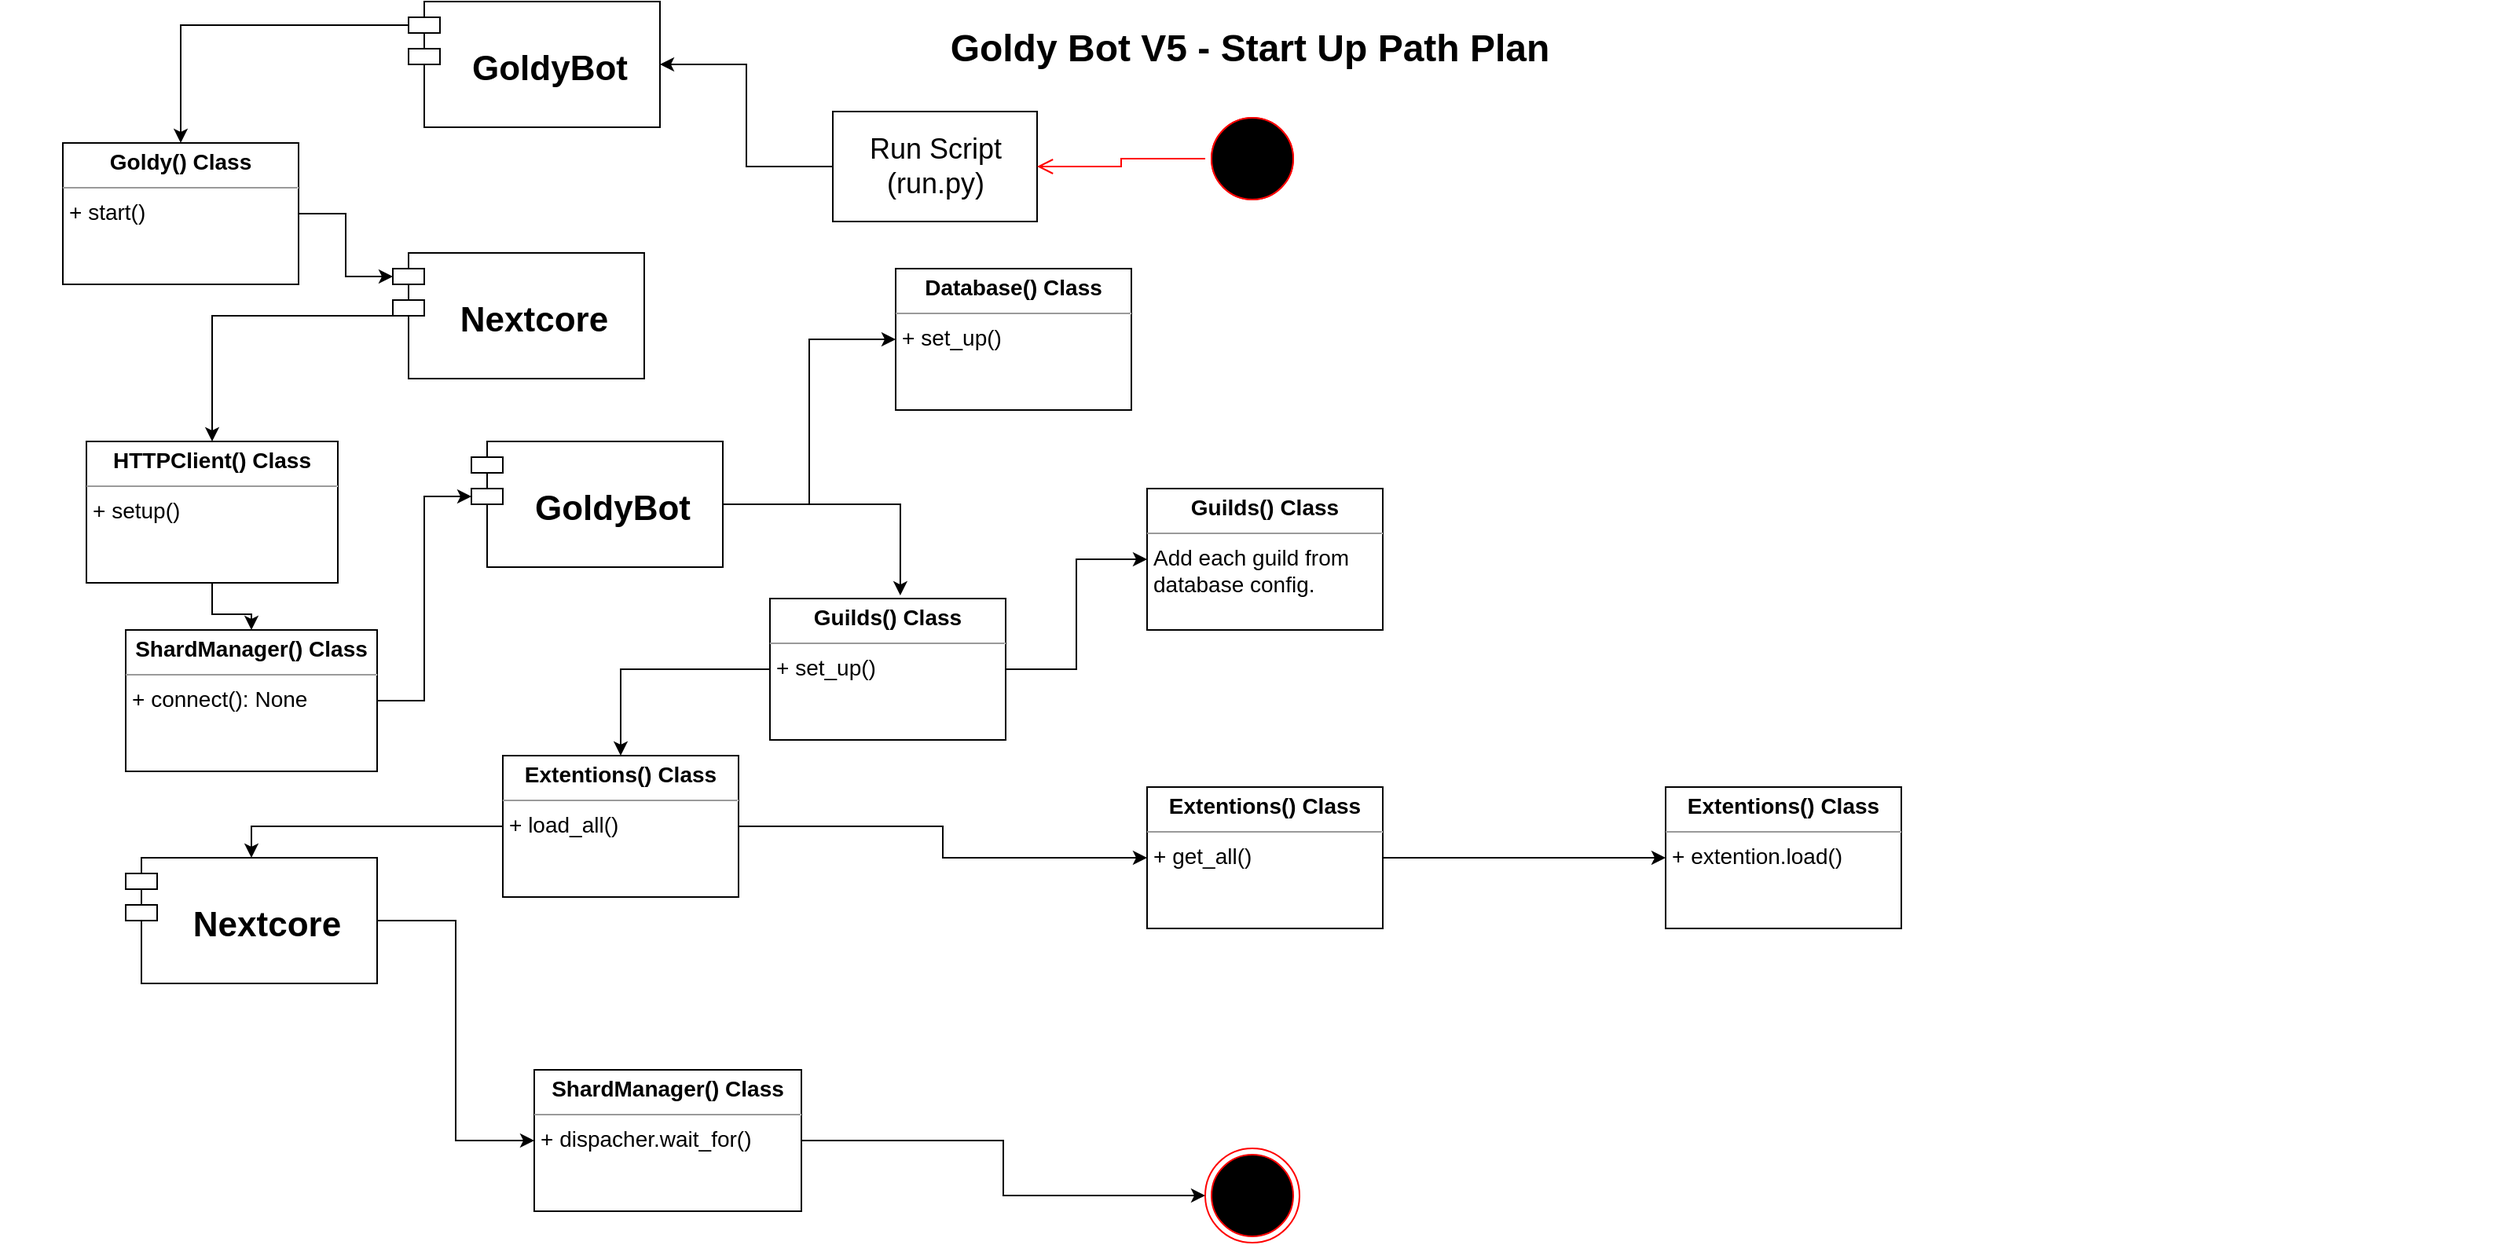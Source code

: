 <mxfile version="20.8.16" type="device"><diagram name="Page-1" id="74b105a0-9070-1c63-61bc-23e55f88626e"><mxGraphModel dx="1434" dy="844" grid="1" gridSize="10" guides="1" tooltips="1" connect="1" arrows="1" fold="1" page="1" pageScale="1.5" pageWidth="1169" pageHeight="826" background="none" math="0" shadow="0"><root><mxCell id="0" style=";html=1;"/><mxCell id="1" style=";html=1;" parent="0"/><mxCell id="10b056a9c633e61c-30" value="Goldy Bot V5 - Start Up Path Plan" style="text;strokeColor=none;fillColor=none;html=1;fontSize=24;fontStyle=1;verticalAlign=middle;align=center;" parent="1" vertex="1"><mxGeometry x="80" y="40" width="1590" height="40" as="geometry"/></mxCell><mxCell id="Bd6YmMj_mtQxCxiY4UJX-10" style="edgeStyle=orthogonalEdgeStyle;rounded=0;orthogonalLoop=1;jettySize=auto;html=1;entryX=0;entryY=0;entryDx=0;entryDy=15;entryPerimeter=0;fontSize=22;" parent="1" source="Bd6YmMj_mtQxCxiY4UJX-4" target="Bd6YmMj_mtQxCxiY4UJX-8" edge="1"><mxGeometry relative="1" as="geometry"/></mxCell><mxCell id="Bd6YmMj_mtQxCxiY4UJX-4" value="&lt;p style=&quot;margin: 4px 0px 0px; text-align: center; font-size: 14px;&quot;&gt;&lt;b style=&quot;&quot;&gt;&lt;font style=&quot;font-size: 14px;&quot;&gt;Goldy() Class&lt;/font&gt;&lt;/b&gt;&lt;/p&gt;&lt;hr style=&quot;font-size: 14px;&quot; size=&quot;1&quot;&gt;&lt;p style=&quot;margin: 0px 0px 0px 4px; font-size: 14px;&quot;&gt;&lt;font style=&quot;font-size: 14px;&quot;&gt;+ start()&lt;/font&gt;&lt;/p&gt;" style="verticalAlign=top;align=left;overflow=fill;fontSize=12;fontFamily=Helvetica;html=1;" parent="1" vertex="1"><mxGeometry x="120" y="120" width="150" height="90" as="geometry"/></mxCell><mxCell id="Bd6YmMj_mtQxCxiY4UJX-30" style="edgeStyle=orthogonalEdgeStyle;rounded=0;orthogonalLoop=1;jettySize=auto;html=1;entryX=1;entryY=0.5;entryDx=0;entryDy=0;fontSize=22;" parent="1" source="Bd6YmMj_mtQxCxiY4UJX-6" target="Bd6YmMj_mtQxCxiY4UJX-29" edge="1"><mxGeometry relative="1" as="geometry"/></mxCell><mxCell id="Bd6YmMj_mtQxCxiY4UJX-6" value="&lt;font style=&quot;font-size: 18px;&quot;&gt;Run Script&lt;br&gt;(run.py)&lt;/font&gt;" style="html=1;" parent="1" vertex="1"><mxGeometry x="610" y="100" width="130" height="70" as="geometry"/></mxCell><mxCell id="Bd6YmMj_mtQxCxiY4UJX-28" style="edgeStyle=orthogonalEdgeStyle;rounded=0;orthogonalLoop=1;jettySize=auto;html=1;fontSize=22;" parent="1" source="Bd6YmMj_mtQxCxiY4UJX-8" target="Bd6YmMj_mtQxCxiY4UJX-12" edge="1"><mxGeometry relative="1" as="geometry"/></mxCell><mxCell id="Bd6YmMj_mtQxCxiY4UJX-8" value="Nextcore" style="shape=module;align=left;spacingLeft=20;align=center;verticalAlign=middle;fontSize=22;fontStyle=1" parent="1" vertex="1"><mxGeometry x="330" y="190" width="160" height="80" as="geometry"/></mxCell><mxCell id="Bd6YmMj_mtQxCxiY4UJX-25" style="edgeStyle=orthogonalEdgeStyle;rounded=0;orthogonalLoop=1;jettySize=auto;html=1;fontSize=22;" parent="1" source="Bd6YmMj_mtQxCxiY4UJX-12" target="Bd6YmMj_mtQxCxiY4UJX-24" edge="1"><mxGeometry relative="1" as="geometry"/></mxCell><mxCell id="Bd6YmMj_mtQxCxiY4UJX-12" value="&lt;p style=&quot;margin: 4px 0px 0px; text-align: center; font-size: 14px;&quot;&gt;&lt;b style=&quot;&quot;&gt;&lt;font style=&quot;font-size: 14px;&quot;&gt;HTTPClient() Class&lt;/font&gt;&lt;/b&gt;&lt;/p&gt;&lt;hr style=&quot;font-size: 14px;&quot; size=&quot;1&quot;&gt;&lt;p style=&quot;margin: 0px 0px 0px 4px; font-size: 14px;&quot;&gt;&lt;font style=&quot;font-size: 14px;&quot;&gt;+&amp;nbsp;setup&lt;span style=&quot;background-color: initial;&quot;&gt;()&lt;/span&gt;&lt;/font&gt;&lt;/p&gt;" style="verticalAlign=top;align=left;overflow=fill;fontSize=12;fontFamily=Helvetica;html=1;" parent="1" vertex="1"><mxGeometry x="135" y="310" width="160" height="90" as="geometry"/></mxCell><mxCell id="Bd6YmMj_mtQxCxiY4UJX-20" value="&lt;font size=&quot;1&quot; style=&quot;&quot;&gt;&lt;b style=&quot;font-size: 14px;&quot;&gt;Start&lt;/b&gt;&lt;/font&gt;" style="ellipse;html=1;shape=startState;fillColor=#000000;strokeColor=#ff0000;fontSize=22;align=center;" parent="1" vertex="1"><mxGeometry x="847" y="100" width="60" height="60" as="geometry"/></mxCell><mxCell id="Bd6YmMj_mtQxCxiY4UJX-21" value="" style="edgeStyle=orthogonalEdgeStyle;html=1;verticalAlign=bottom;endArrow=open;endSize=8;strokeColor=#ff0000;rounded=0;fontSize=22;" parent="1" source="Bd6YmMj_mtQxCxiY4UJX-20" target="Bd6YmMj_mtQxCxiY4UJX-6" edge="1"><mxGeometry relative="1" as="geometry"><mxPoint x="840" y="240" as="targetPoint"/></mxGeometry></mxCell><mxCell id="FpDTwGy3MXFoRG6JCVFw-7" style="edgeStyle=orthogonalEdgeStyle;rounded=0;orthogonalLoop=1;jettySize=auto;html=1;entryX=0;entryY=0;entryDx=0;entryDy=35;entryPerimeter=0;" edge="1" parent="1" source="Bd6YmMj_mtQxCxiY4UJX-24" target="FpDTwGy3MXFoRG6JCVFw-1"><mxGeometry relative="1" as="geometry"/></mxCell><mxCell id="Bd6YmMj_mtQxCxiY4UJX-24" value="&lt;p style=&quot;margin: 4px 0px 0px; text-align: center; font-size: 14px;&quot;&gt;&lt;b style=&quot;&quot;&gt;&lt;font style=&quot;font-size: 14px;&quot;&gt;ShardManager() Class&lt;/font&gt;&lt;/b&gt;&lt;/p&gt;&lt;hr style=&quot;font-size: 14px;&quot; size=&quot;1&quot;&gt;&lt;p style=&quot;margin: 0px 0px 0px 4px; font-size: 14px;&quot;&gt;&lt;font style=&quot;font-size: 14px;&quot;&gt;+ connect&lt;span style=&quot;background-color: initial;&quot;&gt;(): None&lt;/span&gt;&lt;/font&gt;&lt;/p&gt;" style="verticalAlign=top;align=left;overflow=fill;fontSize=12;fontFamily=Helvetica;html=1;" parent="1" vertex="1"><mxGeometry x="160" y="430" width="160" height="90" as="geometry"/></mxCell><mxCell id="Bd6YmMj_mtQxCxiY4UJX-34" style="edgeStyle=orthogonalEdgeStyle;rounded=0;orthogonalLoop=1;jettySize=auto;html=1;exitX=0;exitY=0;exitDx=0;exitDy=15;exitPerimeter=0;entryX=0.5;entryY=0;entryDx=0;entryDy=0;fontSize=14;" parent="1" source="Bd6YmMj_mtQxCxiY4UJX-29" target="Bd6YmMj_mtQxCxiY4UJX-4" edge="1"><mxGeometry relative="1" as="geometry"/></mxCell><mxCell id="Bd6YmMj_mtQxCxiY4UJX-29" value="GoldyBot" style="shape=module;align=left;spacingLeft=20;align=center;verticalAlign=middle;fontSize=22;fontStyle=1" parent="1" vertex="1"><mxGeometry x="340" y="30" width="160" height="80" as="geometry"/></mxCell><mxCell id="FpDTwGy3MXFoRG6JCVFw-19" style="edgeStyle=orthogonalEdgeStyle;rounded=0;orthogonalLoop=1;jettySize=auto;html=1;fontSize=14;" edge="1" parent="1" source="Bd6YmMj_mtQxCxiY4UJX-32" target="FpDTwGy3MXFoRG6JCVFw-18"><mxGeometry relative="1" as="geometry"/></mxCell><mxCell id="Bd6YmMj_mtQxCxiY4UJX-32" value="&lt;p style=&quot;margin: 4px 0px 0px; text-align: center; font-size: 14px;&quot;&gt;&lt;b style=&quot;&quot;&gt;&lt;font style=&quot;font-size: 14px;&quot;&gt;ShardManager() Class&lt;/font&gt;&lt;/b&gt;&lt;/p&gt;&lt;hr style=&quot;font-size: 14px;&quot; size=&quot;1&quot;&gt;&lt;p style=&quot;margin: 0px 0px 0px 4px; font-size: 14px;&quot;&gt;&lt;font style=&quot;font-size: 14px;&quot;&gt;+&amp;nbsp;dispacher.wait_for()&lt;/font&gt;&lt;/p&gt;" style="verticalAlign=top;align=left;overflow=fill;fontSize=12;fontFamily=Helvetica;html=1;" parent="1" vertex="1"><mxGeometry x="420" y="710" width="170" height="90" as="geometry"/></mxCell><mxCell id="FpDTwGy3MXFoRG6JCVFw-33" style="edgeStyle=orthogonalEdgeStyle;rounded=0;orthogonalLoop=1;jettySize=auto;html=1;entryX=0;entryY=0.5;entryDx=0;entryDy=0;fontSize=14;" edge="1" parent="1" source="FpDTwGy3MXFoRG6JCVFw-1" target="FpDTwGy3MXFoRG6JCVFw-32"><mxGeometry relative="1" as="geometry"/></mxCell><mxCell id="FpDTwGy3MXFoRG6JCVFw-34" style="edgeStyle=orthogonalEdgeStyle;rounded=0;orthogonalLoop=1;jettySize=auto;html=1;entryX=0.553;entryY=-0.022;entryDx=0;entryDy=0;entryPerimeter=0;fontSize=14;" edge="1" parent="1" source="FpDTwGy3MXFoRG6JCVFw-1" target="FpDTwGy3MXFoRG6JCVFw-23"><mxGeometry relative="1" as="geometry"/></mxCell><mxCell id="FpDTwGy3MXFoRG6JCVFw-1" value="GoldyBot" style="shape=module;align=left;spacingLeft=20;align=center;verticalAlign=middle;fontSize=22;fontStyle=1" vertex="1" parent="1"><mxGeometry x="380" y="310" width="160" height="80" as="geometry"/></mxCell><mxCell id="FpDTwGy3MXFoRG6JCVFw-9" style="edgeStyle=orthogonalEdgeStyle;rounded=0;orthogonalLoop=1;jettySize=auto;html=1;" edge="1" parent="1" source="FpDTwGy3MXFoRG6JCVFw-5" target="FpDTwGy3MXFoRG6JCVFw-8"><mxGeometry relative="1" as="geometry"/></mxCell><mxCell id="FpDTwGy3MXFoRG6JCVFw-29" style="edgeStyle=orthogonalEdgeStyle;rounded=0;orthogonalLoop=1;jettySize=auto;html=1;entryX=0.5;entryY=0;entryDx=0;entryDy=0;fontSize=14;" edge="1" parent="1" source="FpDTwGy3MXFoRG6JCVFw-5" target="FpDTwGy3MXFoRG6JCVFw-14"><mxGeometry relative="1" as="geometry"/></mxCell><mxCell id="FpDTwGy3MXFoRG6JCVFw-5" value="&lt;p style=&quot;margin: 4px 0px 0px; text-align: center; font-size: 14px;&quot;&gt;&lt;b style=&quot;&quot;&gt;&lt;font style=&quot;font-size: 14px;&quot;&gt;Extentions() Class&lt;/font&gt;&lt;/b&gt;&lt;/p&gt;&lt;hr style=&quot;font-size: 14px;&quot; size=&quot;1&quot;&gt;&lt;p style=&quot;margin: 0px 0px 0px 4px; font-size: 14px;&quot;&gt;&lt;font style=&quot;font-size: 14px;&quot;&gt;+ load_all()&lt;/font&gt;&lt;/p&gt;" style="verticalAlign=top;align=left;overflow=fill;fontSize=12;fontFamily=Helvetica;html=1;" vertex="1" parent="1"><mxGeometry x="400" y="510" width="150" height="90" as="geometry"/></mxCell><mxCell id="FpDTwGy3MXFoRG6JCVFw-21" style="edgeStyle=orthogonalEdgeStyle;rounded=0;orthogonalLoop=1;jettySize=auto;html=1;entryX=0;entryY=0.5;entryDx=0;entryDy=0;fontSize=14;" edge="1" parent="1" source="FpDTwGy3MXFoRG6JCVFw-8" target="FpDTwGy3MXFoRG6JCVFw-20"><mxGeometry relative="1" as="geometry"/></mxCell><mxCell id="FpDTwGy3MXFoRG6JCVFw-8" value="&lt;p style=&quot;margin: 4px 0px 0px; text-align: center; font-size: 14px;&quot;&gt;&lt;b style=&quot;&quot;&gt;&lt;font style=&quot;font-size: 14px;&quot;&gt;Extentions() Class&lt;/font&gt;&lt;/b&gt;&lt;/p&gt;&lt;hr style=&quot;font-size: 14px;&quot; size=&quot;1&quot;&gt;&lt;p style=&quot;margin: 0px 0px 0px 4px; font-size: 14px;&quot;&gt;&lt;font style=&quot;font-size: 14px;&quot;&gt;+ get&lt;/font&gt;&lt;span style=&quot;background-color: initial;&quot;&gt;_all()&lt;/span&gt;&lt;/p&gt;" style="verticalAlign=top;align=left;overflow=fill;fontSize=12;fontFamily=Helvetica;html=1;" vertex="1" parent="1"><mxGeometry x="810" y="530" width="150" height="90" as="geometry"/></mxCell><mxCell id="FpDTwGy3MXFoRG6JCVFw-35" style="edgeStyle=orthogonalEdgeStyle;rounded=0;orthogonalLoop=1;jettySize=auto;html=1;entryX=0;entryY=0.5;entryDx=0;entryDy=0;fontSize=14;" edge="1" parent="1" source="FpDTwGy3MXFoRG6JCVFw-14" target="Bd6YmMj_mtQxCxiY4UJX-32"><mxGeometry relative="1" as="geometry"/></mxCell><mxCell id="FpDTwGy3MXFoRG6JCVFw-14" value="Nextcore" style="shape=module;align=left;spacingLeft=20;align=center;verticalAlign=middle;fontSize=22;fontStyle=1" vertex="1" parent="1"><mxGeometry x="160" y="575" width="160" height="80" as="geometry"/></mxCell><mxCell id="FpDTwGy3MXFoRG6JCVFw-18" value="&lt;span style=&quot;font-size: 14px;&quot;&gt;&lt;b&gt;End&lt;/b&gt;&lt;/span&gt;" style="ellipse;html=1;shape=endState;fillColor=#000000;strokeColor=#ff0000;" vertex="1" parent="1"><mxGeometry x="847" y="760" width="60" height="60" as="geometry"/></mxCell><mxCell id="FpDTwGy3MXFoRG6JCVFw-20" value="&lt;p style=&quot;margin: 4px 0px 0px; text-align: center; font-size: 14px;&quot;&gt;&lt;b style=&quot;&quot;&gt;&lt;font style=&quot;font-size: 14px;&quot;&gt;Extentions() Class&lt;/font&gt;&lt;/b&gt;&lt;/p&gt;&lt;hr style=&quot;font-size: 14px;&quot; size=&quot;1&quot;&gt;&lt;p style=&quot;margin: 0px 0px 0px 4px; font-size: 14px;&quot;&gt;&lt;font style=&quot;font-size: 14px;&quot;&gt;+ extention.load&lt;/font&gt;&lt;span style=&quot;background-color: initial;&quot;&gt;()&lt;/span&gt;&lt;/p&gt;" style="verticalAlign=top;align=left;overflow=fill;fontSize=12;fontFamily=Helvetica;html=1;" vertex="1" parent="1"><mxGeometry x="1140" y="530" width="150" height="90" as="geometry"/></mxCell><mxCell id="FpDTwGy3MXFoRG6JCVFw-22" value="&lt;font size=&quot;1&quot; style=&quot;&quot;&gt;&lt;b style=&quot;font-size: 14px;&quot;&gt;Start&lt;/b&gt;&lt;/font&gt;" style="ellipse;html=1;shape=startState;fillColor=#000000;strokeColor=#ff0000;fontSize=22;align=center;" vertex="1" parent="1"><mxGeometry x="847" y="100" width="60" height="60" as="geometry"/></mxCell><mxCell id="FpDTwGy3MXFoRG6JCVFw-27" style="edgeStyle=orthogonalEdgeStyle;rounded=0;orthogonalLoop=1;jettySize=auto;html=1;entryX=0.5;entryY=0;entryDx=0;entryDy=0;fontSize=14;" edge="1" parent="1" source="FpDTwGy3MXFoRG6JCVFw-23" target="FpDTwGy3MXFoRG6JCVFw-5"><mxGeometry relative="1" as="geometry"/></mxCell><mxCell id="FpDTwGy3MXFoRG6JCVFw-31" style="edgeStyle=orthogonalEdgeStyle;rounded=0;orthogonalLoop=1;jettySize=auto;html=1;entryX=0;entryY=0.5;entryDx=0;entryDy=0;fontSize=14;" edge="1" parent="1" source="FpDTwGy3MXFoRG6JCVFw-23" target="FpDTwGy3MXFoRG6JCVFw-30"><mxGeometry relative="1" as="geometry"/></mxCell><mxCell id="FpDTwGy3MXFoRG6JCVFw-23" value="&lt;p style=&quot;margin: 4px 0px 0px; text-align: center; font-size: 14px;&quot;&gt;&lt;b style=&quot;&quot;&gt;&lt;font style=&quot;font-size: 14px;&quot;&gt;Guilds() Class&lt;/font&gt;&lt;/b&gt;&lt;/p&gt;&lt;hr style=&quot;font-size: 14px;&quot; size=&quot;1&quot;&gt;&lt;p style=&quot;margin: 0px 0px 0px 4px; font-size: 14px;&quot;&gt;&lt;font style=&quot;font-size: 14px;&quot;&gt;+ set_up()&lt;/font&gt;&lt;/p&gt;" style="verticalAlign=top;align=left;overflow=fill;fontSize=12;fontFamily=Helvetica;html=1;" vertex="1" parent="1"><mxGeometry x="570" y="410" width="150" height="90" as="geometry"/></mxCell><mxCell id="FpDTwGy3MXFoRG6JCVFw-30" value="&lt;p style=&quot;margin: 4px 0px 0px; text-align: center; font-size: 14px;&quot;&gt;&lt;b style=&quot;&quot;&gt;&lt;font style=&quot;font-size: 14px;&quot;&gt;Guilds() Class&lt;/font&gt;&lt;/b&gt;&lt;/p&gt;&lt;hr style=&quot;font-size: 14px;&quot; size=&quot;1&quot;&gt;&lt;p style=&quot;margin: 0px 0px 0px 4px; font-size: 14px;&quot;&gt;Add each guild from&amp;nbsp;&lt;/p&gt;&lt;p style=&quot;margin: 0px 0px 0px 4px; font-size: 14px;&quot;&gt;&lt;span style=&quot;background-color: initial;&quot;&gt;database config.&lt;/span&gt;&lt;/p&gt;" style="verticalAlign=top;align=left;overflow=fill;fontSize=12;fontFamily=Helvetica;html=1;" vertex="1" parent="1"><mxGeometry x="810" y="340" width="150" height="90" as="geometry"/></mxCell><mxCell id="FpDTwGy3MXFoRG6JCVFw-32" value="&lt;p style=&quot;margin: 4px 0px 0px; text-align: center; font-size: 14px;&quot;&gt;&lt;b style=&quot;&quot;&gt;&lt;font style=&quot;font-size: 14px;&quot;&gt;Database() Class&lt;/font&gt;&lt;/b&gt;&lt;/p&gt;&lt;hr style=&quot;font-size: 14px;&quot; size=&quot;1&quot;&gt;&lt;p style=&quot;margin: 0px 0px 0px 4px; font-size: 14px;&quot;&gt;&lt;font style=&quot;font-size: 14px;&quot;&gt;+ set_up()&lt;/font&gt;&lt;/p&gt;" style="verticalAlign=top;align=left;overflow=fill;fontSize=12;fontFamily=Helvetica;html=1;" vertex="1" parent="1"><mxGeometry x="650" y="200" width="150" height="90" as="geometry"/></mxCell></root></mxGraphModel></diagram></mxfile>